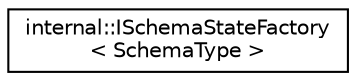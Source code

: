 digraph "Graphical Class Hierarchy"
{
  edge [fontname="Helvetica",fontsize="10",labelfontname="Helvetica",labelfontsize="10"];
  node [fontname="Helvetica",fontsize="10",shape=record];
  rankdir="LR";
  Node0 [label="internal::ISchemaStateFactory\l\< SchemaType \>",height=0.2,width=0.4,color="black", fillcolor="white", style="filled",URL="$classinternal_1_1ISchemaStateFactory.html"];
}
